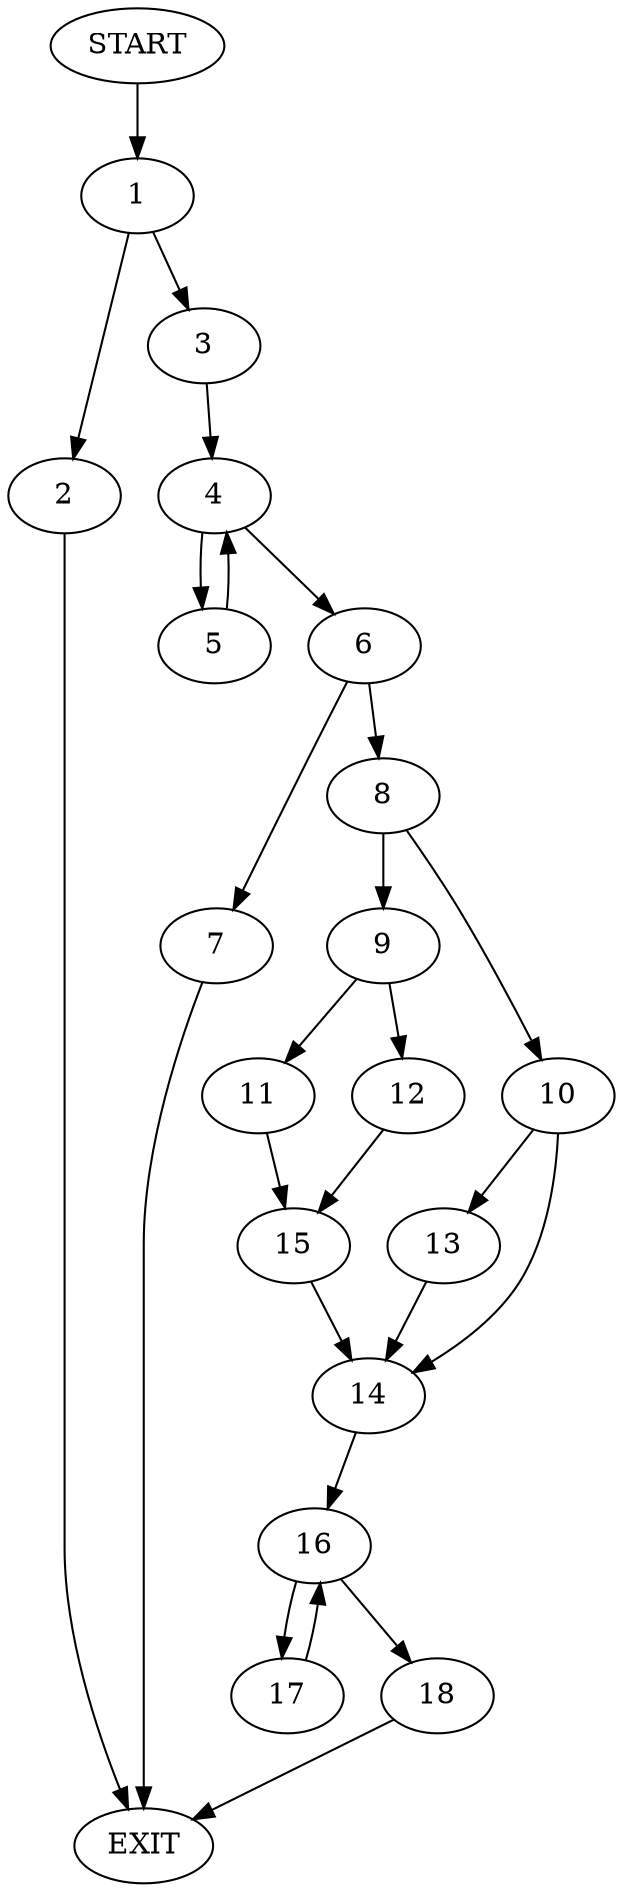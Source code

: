 digraph {
0 [label="START"]
19 [label="EXIT"]
0 -> 1
1 -> 2
1 -> 3
2 -> 19
3 -> 4
4 -> 5
4 -> 6
5 -> 4
6 -> 7
6 -> 8
8 -> 9
8 -> 10
7 -> 19
9 -> 11
9 -> 12
10 -> 13
10 -> 14
12 -> 15
11 -> 15
15 -> 14
14 -> 16
13 -> 14
16 -> 17
16 -> 18
17 -> 16
18 -> 19
}
